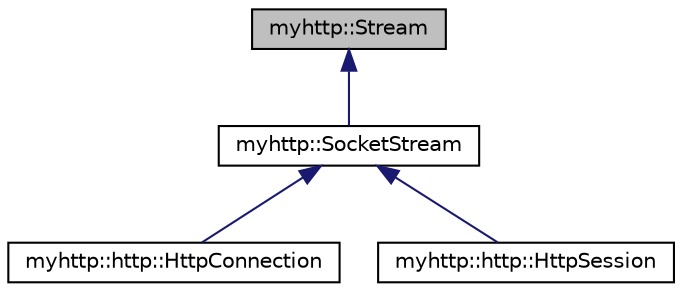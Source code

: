 digraph "myhttp::Stream"
{
 // LATEX_PDF_SIZE
  edge [fontname="Helvetica",fontsize="10",labelfontname="Helvetica",labelfontsize="10"];
  node [fontname="Helvetica",fontsize="10",shape=record];
  Node1 [label="myhttp::Stream",height=0.2,width=0.4,color="black", fillcolor="grey75", style="filled", fontcolor="black",tooltip="流结构"];
  Node1 -> Node2 [dir="back",color="midnightblue",fontsize="10",style="solid",fontname="Helvetica"];
  Node2 [label="myhttp::SocketStream",height=0.2,width=0.4,color="black", fillcolor="white", style="filled",URL="$classmyhttp_1_1SocketStream.html",tooltip="Socket流"];
  Node2 -> Node3 [dir="back",color="midnightblue",fontsize="10",style="solid",fontname="Helvetica"];
  Node3 [label="myhttp::http::HttpConnection",height=0.2,width=0.4,color="black", fillcolor="white", style="filled",URL="$classmyhttp_1_1http_1_1HttpConnection.html",tooltip="HTTP客户端类"];
  Node2 -> Node4 [dir="back",color="midnightblue",fontsize="10",style="solid",fontname="Helvetica"];
  Node4 [label="myhttp::http::HttpSession",height=0.2,width=0.4,color="black", fillcolor="white", style="filled",URL="$classmyhttp_1_1http_1_1HttpSession.html",tooltip="HTTPSession封装"];
}

